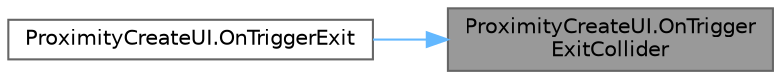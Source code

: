 digraph "ProximityCreateUI.OnTriggerExitCollider"
{
 // LATEX_PDF_SIZE
  bgcolor="transparent";
  edge [fontname=Helvetica,fontsize=10,labelfontname=Helvetica,labelfontsize=10];
  node [fontname=Helvetica,fontsize=10,shape=box,height=0.2,width=0.4];
  rankdir="RL";
  Node1 [id="Node000001",label="ProximityCreateUI.OnTrigger\lExitCollider",height=0.2,width=0.4,color="gray40", fillcolor="grey60", style="filled", fontcolor="black",tooltip=" "];
  Node1 -> Node2 [id="edge1_Node000001_Node000002",dir="back",color="steelblue1",style="solid",tooltip=" "];
  Node2 [id="Node000002",label="ProximityCreateUI.OnTriggerExit",height=0.2,width=0.4,color="grey40", fillcolor="white", style="filled",URL="$class_proximity_create_u_i.html#ab2d713e0a857b7adb192a3caca24d2d0",tooltip=" "];
}
